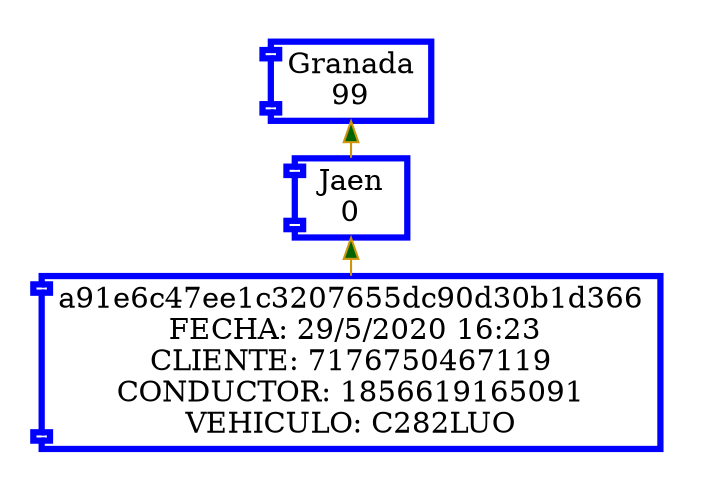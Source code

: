 digraph BlockChain {
node[shape=component style="solid" color="blue" fontcolor = "black" penwidth=3];
edge[style=filled fillcolor="darkgreen" color="darkgoldenrod3"];
rankdir=LR;
subgraph cluster_0{
style=filled;
color=white;
"a91e6c47ee1c3207655dc90d30b1d366"[label="a91e6c47ee1c3207655dc90d30b1d366
 FECHA: 29/5/2020 16:23
CLIENTE: 7176750467119
CONDUCTOR: 1856619165091
VEHICULO: C282LUO"];
"0Jaen"[label="Jaen
0"];
"0Granada"[label="Granada
99"];
"0Jaen"->"0Granada"
{ rank = same;"a91e6c47ee1c3207655dc90d30b1d366";"0Jaen";"0Granada";}
"a91e6c47ee1c3207655dc90d30b1d366"->"0Jaen"}
}
